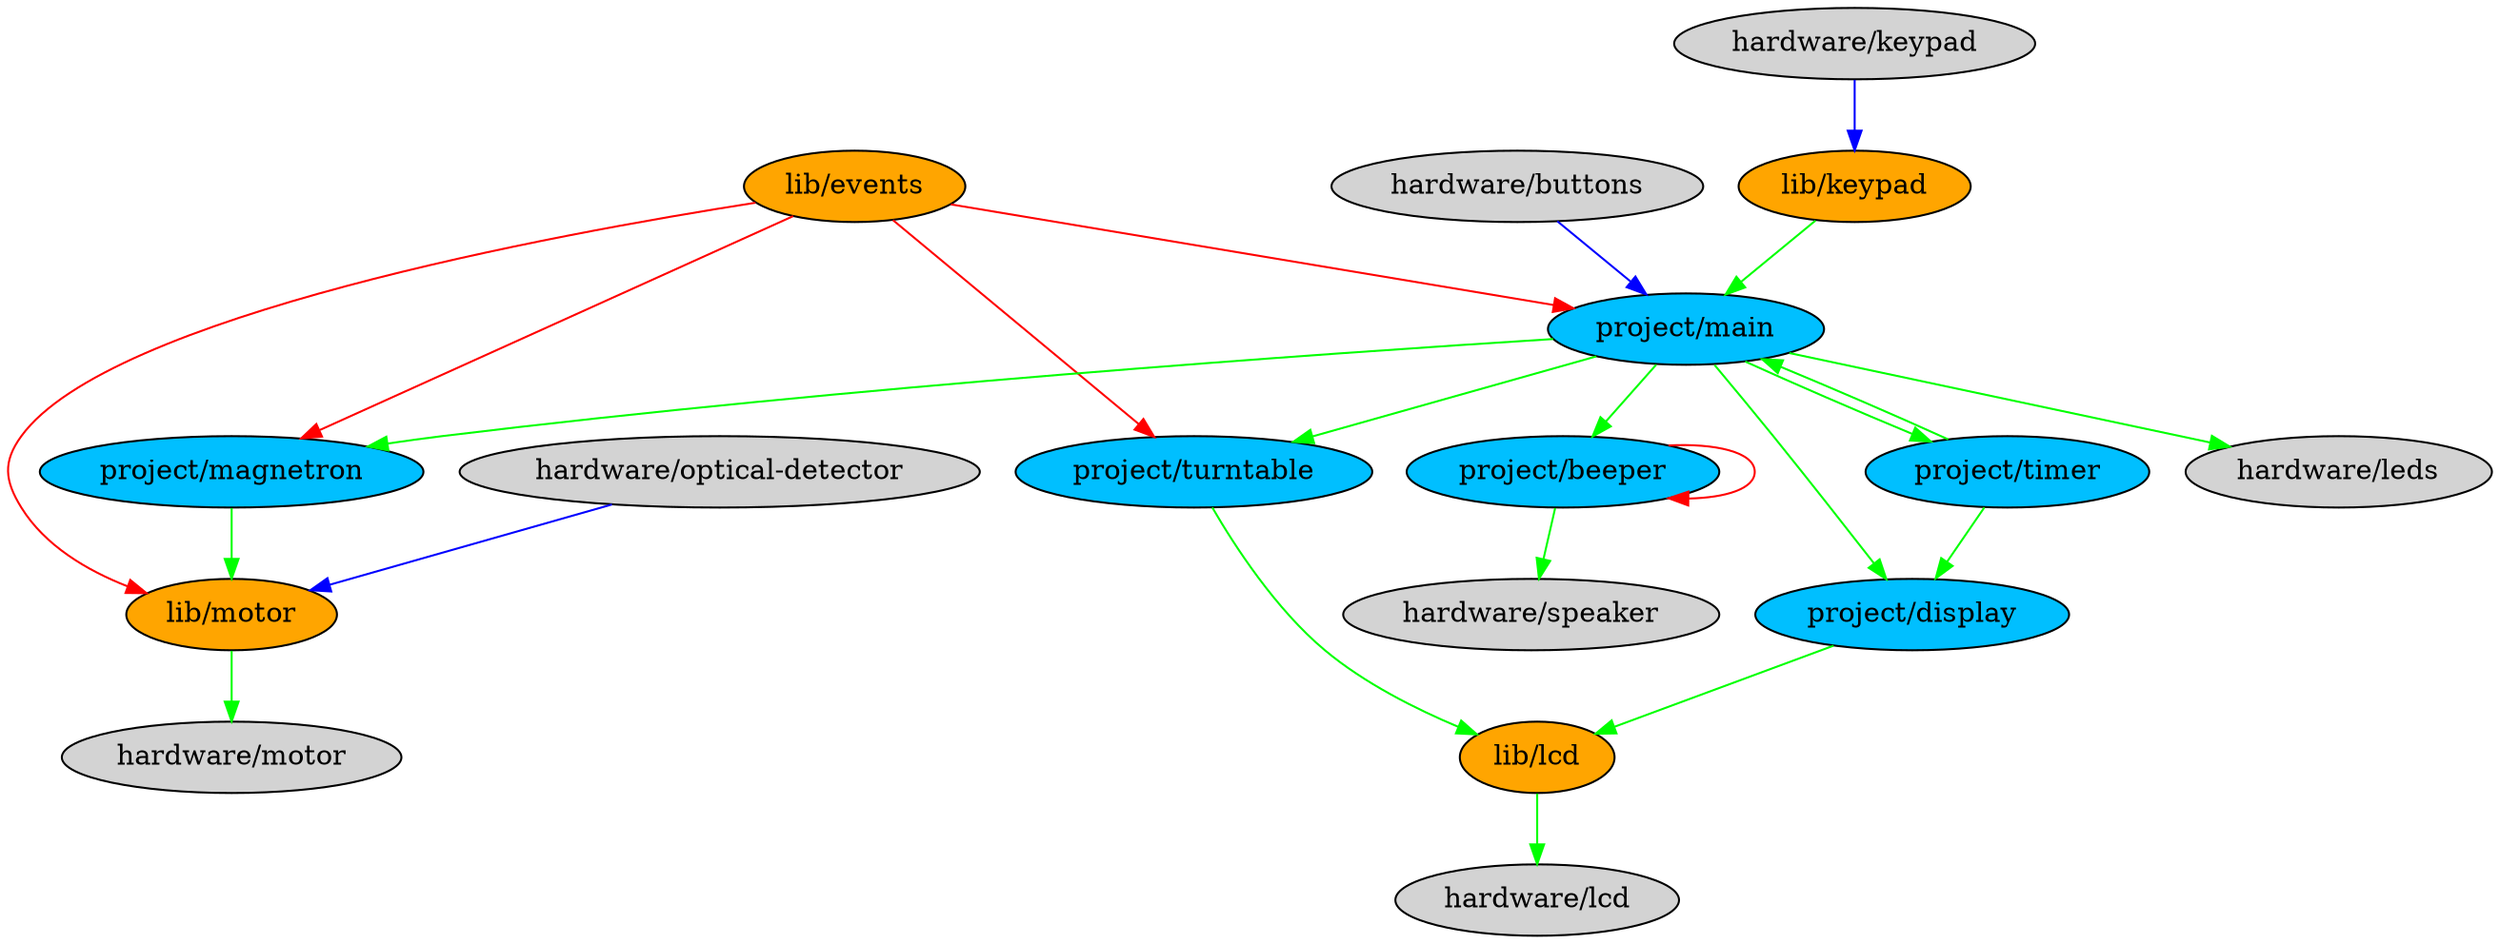 digraph {
    //bgcolor = "transparent"
    node [style = "filled"]

    subgraph {
        node [fillcolor = "orange"]

        "lib/events"
        "lib/motor"
        "lib/lcd"
        "lib/keypad"
    }
    subgraph {
        node [fillcolor = "deepskyblue"]

        "project/magnetron"
        "project/main"
        "project/beeper"
        "project/turntable"
        "project/timer"
        "project/display"
    }

    subgraph timer {
        edge [color = "red"]

        "lib/events" -> "lib/motor"
        "lib/events" -> "project/main"
        "lib/events" -> "project/magnetron"
        "lib/events" -> "project/turntable"
        "project/beeper" -> "project/beeper"
    }
    subgraph interrupt {
        edge [color = "blue"]

        "hardware/keypad" -> "lib/keypad"
        "hardware/optical-detector" -> "lib/motor"
        "hardware/buttons" -> "project/main"
    }
    subgraph commands {
        edge [color = "green"]

        "lib/keypad" -> "project/main"
        "lib/lcd" -> "hardware/lcd"
        "lib/motor" -> "hardware/motor"

        "project/main" -> "project/beeper"
        "project/main" -> "project/display"
        "project/main" -> "project/magnetron"
        "project/main" -> "project/turntable"
        "project/main" -> "project/timer"
        "project/main" -> "hardware/leds"
        "project/beeper" -> "hardware/speaker"
        "project/display" -> "lib/lcd"
        "project/magnetron" -> "lib/motor"
        "project/timer" -> "project/main"
        "project/timer" -> "project/display"
        "project/turntable" -> "lib/lcd"
    }
}
